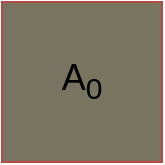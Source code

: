<mxfile version="20.0.1" type="github">
  <diagram id="QZoD75EK2pMNKqEWIpBd" name="Page-1">
    <mxGraphModel dx="1093" dy="605" grid="1" gridSize="10" guides="1" tooltips="1" connect="1" arrows="1" fold="1" page="1" pageScale="1" pageWidth="827" pageHeight="1169" math="0" shadow="0">
      <root>
        <mxCell id="0" />
        <mxCell id="1" parent="0" />
        <mxCell id="ngBhUCR4Onw7o18NPcVE-88" value="A&lt;sub&gt;0&lt;/sub&gt;" style="rounded=0;whiteSpace=wrap;html=1;shadow=0;fontSize=18;fontColor=#000000;strokeColor=#B64A48;fillColor=#78745F;" vertex="1" parent="1">
          <mxGeometry x="210" y="230" width="80" height="80" as="geometry" />
        </mxCell>
      </root>
    </mxGraphModel>
  </diagram>
</mxfile>
